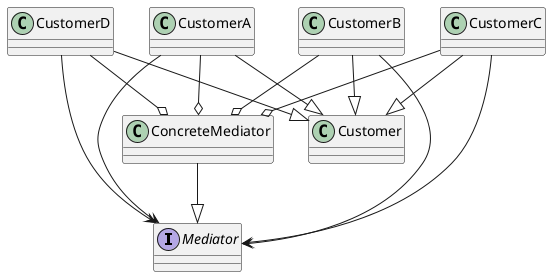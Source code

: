 @startuml
'https://plantuml.com/class-diagram

interface Mediator
class ConcreteMediator
class Customer
class CustomerA
class CustomerB
class CustomerC
class CustomerD

CustomerA --|> Customer
CustomerB --|> Customer
CustomerC --|> Customer
CustomerD --|> Customer
ConcreteMediator --|> Mediator
CustomerA --o ConcreteMediator
CustomerB --o ConcreteMediator
CustomerC --o ConcreteMediator
CustomerD --o ConcreteMediator
CustomerA --> Mediator
CustomerB --> Mediator
CustomerC --> Mediator
CustomerD --> Mediator

@enduml